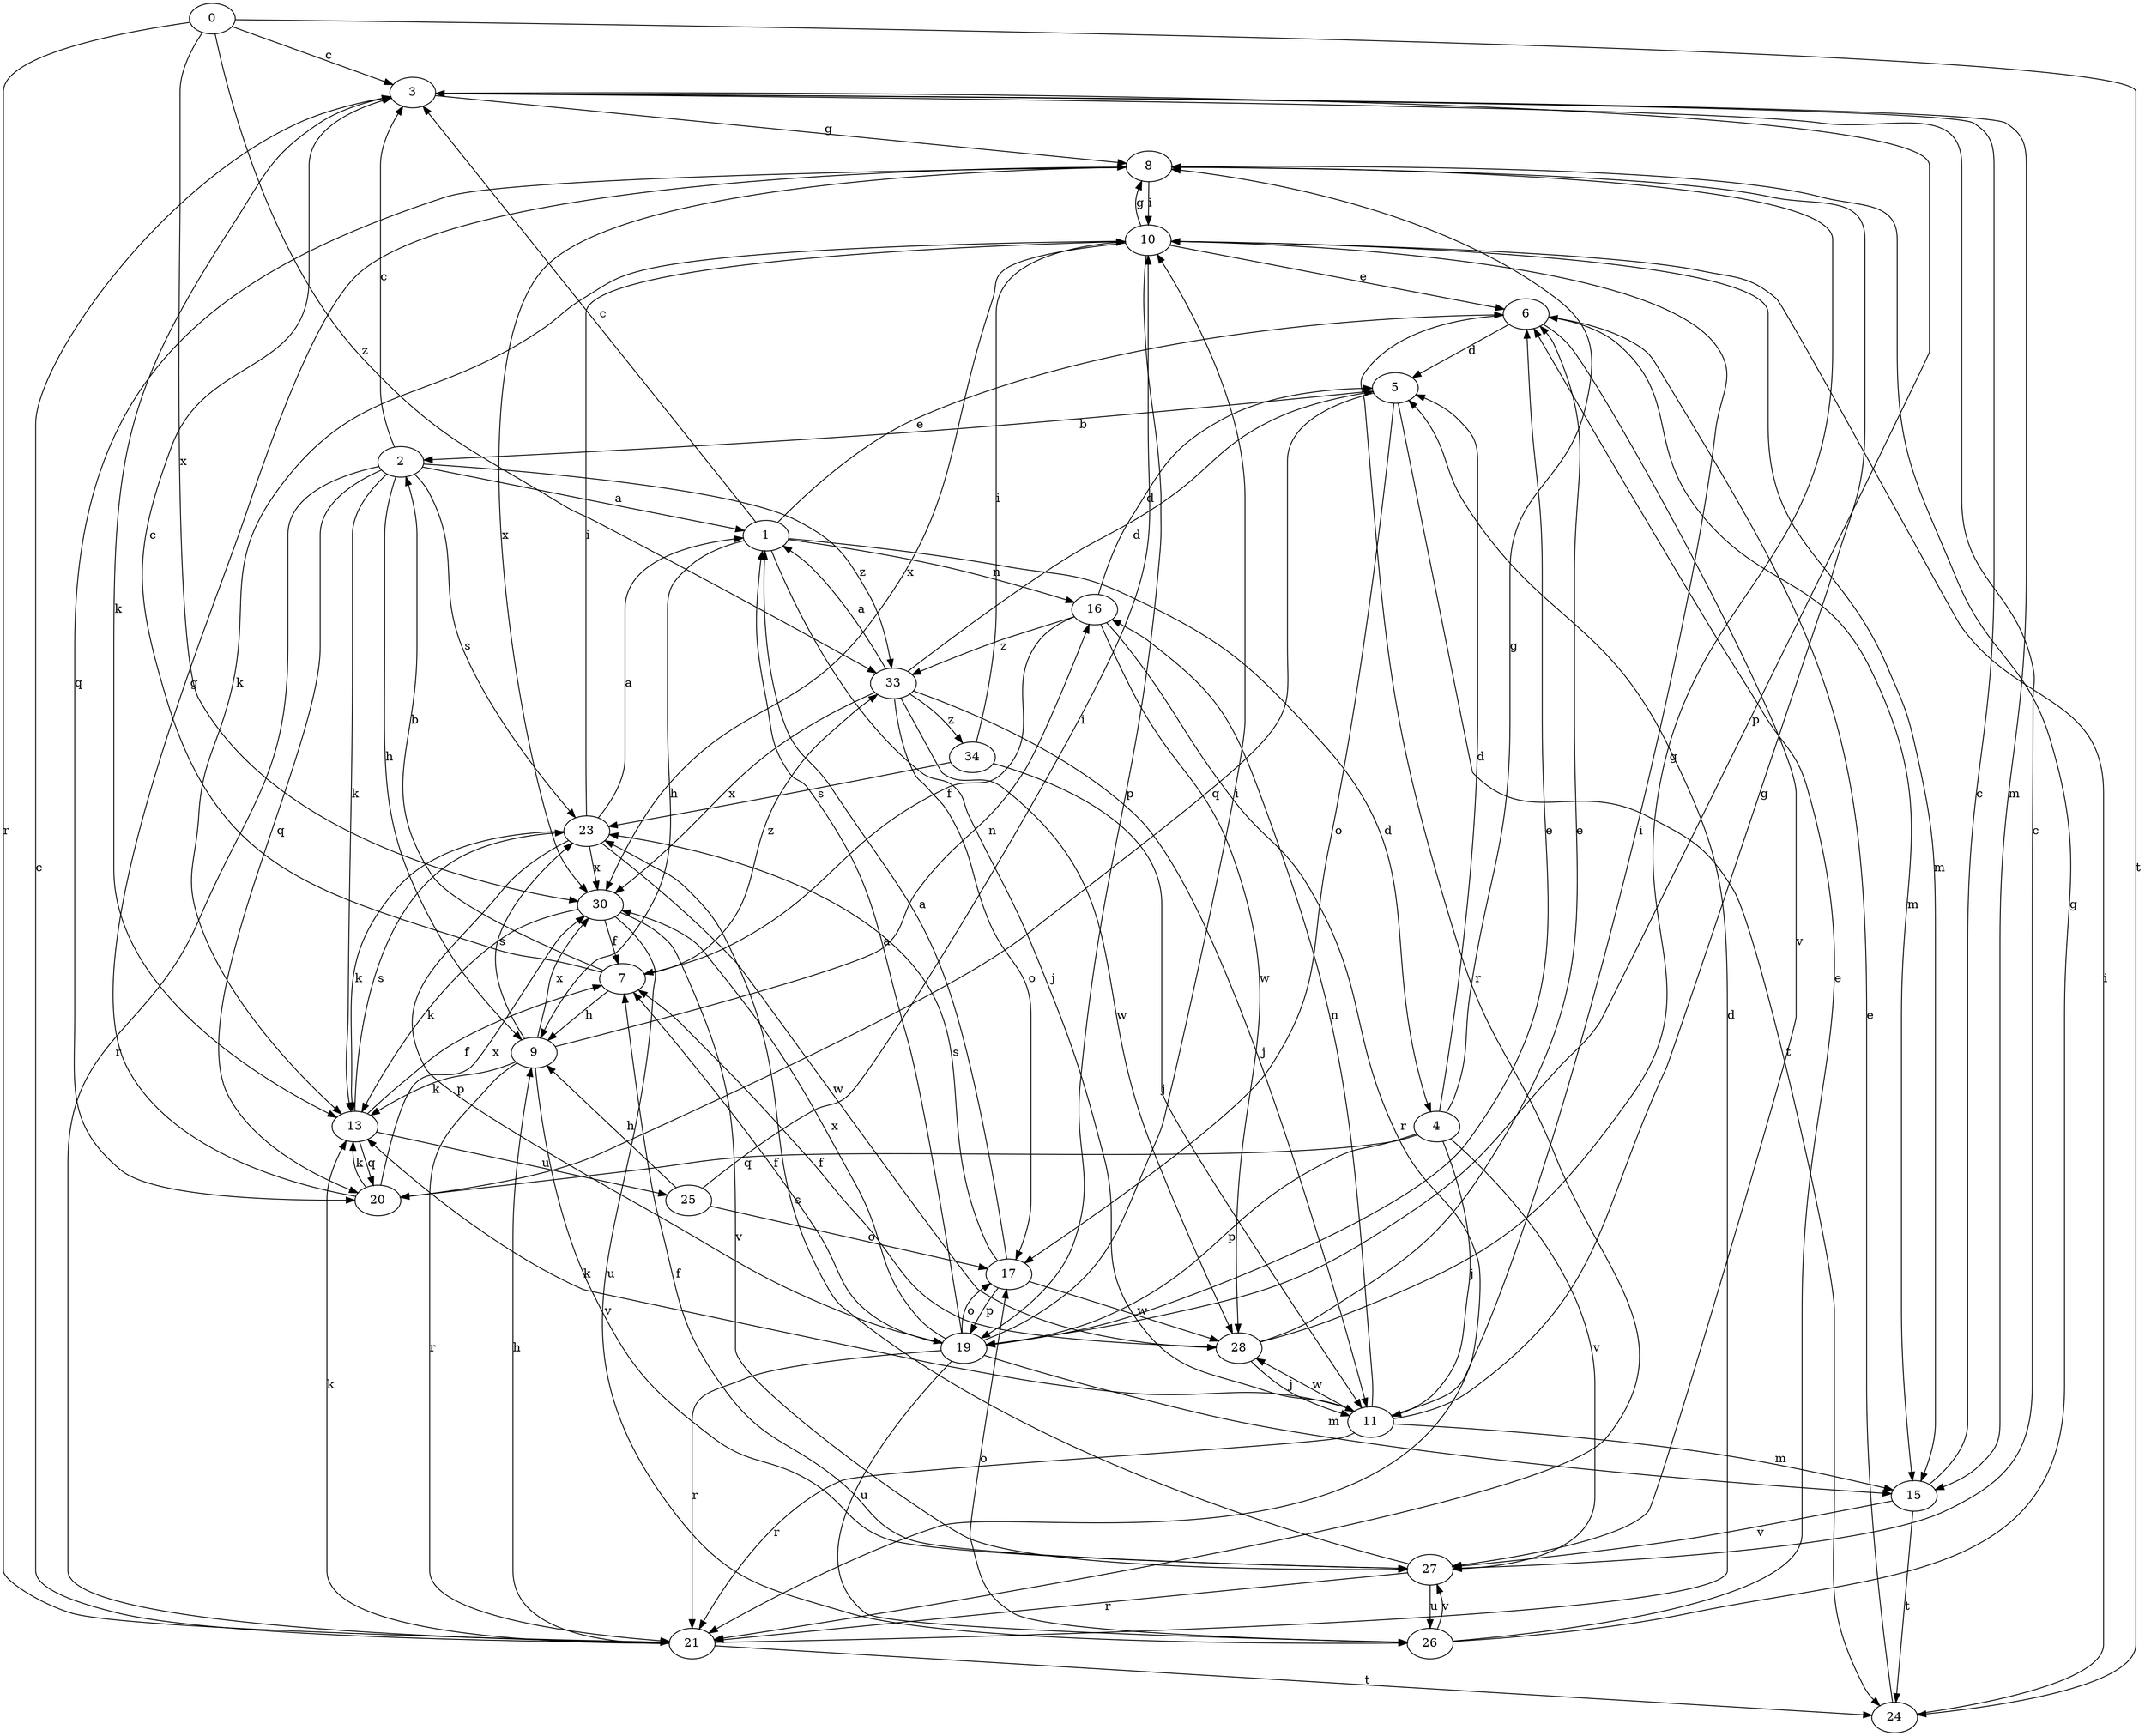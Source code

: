 strict digraph  {
0;
1;
2;
3;
4;
5;
6;
7;
8;
9;
10;
11;
13;
15;
16;
17;
19;
20;
21;
23;
24;
25;
26;
27;
28;
30;
33;
34;
0 -> 3  [label=c];
0 -> 21  [label=r];
0 -> 24  [label=t];
0 -> 30  [label=x];
0 -> 33  [label=z];
1 -> 3  [label=c];
1 -> 4  [label=d];
1 -> 6  [label=e];
1 -> 9  [label=h];
1 -> 11  [label=j];
1 -> 16  [label=n];
2 -> 1  [label=a];
2 -> 3  [label=c];
2 -> 9  [label=h];
2 -> 13  [label=k];
2 -> 20  [label=q];
2 -> 21  [label=r];
2 -> 23  [label=s];
2 -> 33  [label=z];
3 -> 8  [label=g];
3 -> 13  [label=k];
3 -> 15  [label=m];
3 -> 19  [label=p];
4 -> 5  [label=d];
4 -> 8  [label=g];
4 -> 11  [label=j];
4 -> 19  [label=p];
4 -> 20  [label=q];
4 -> 27  [label=v];
5 -> 2  [label=b];
5 -> 17  [label=o];
5 -> 20  [label=q];
5 -> 24  [label=t];
6 -> 5  [label=d];
6 -> 15  [label=m];
6 -> 21  [label=r];
6 -> 27  [label=v];
7 -> 2  [label=b];
7 -> 3  [label=c];
7 -> 9  [label=h];
7 -> 33  [label=z];
8 -> 10  [label=i];
8 -> 20  [label=q];
8 -> 30  [label=x];
9 -> 13  [label=k];
9 -> 16  [label=n];
9 -> 21  [label=r];
9 -> 23  [label=s];
9 -> 27  [label=v];
9 -> 30  [label=x];
10 -> 6  [label=e];
10 -> 8  [label=g];
10 -> 13  [label=k];
10 -> 15  [label=m];
10 -> 19  [label=p];
10 -> 30  [label=x];
11 -> 8  [label=g];
11 -> 10  [label=i];
11 -> 13  [label=k];
11 -> 15  [label=m];
11 -> 16  [label=n];
11 -> 21  [label=r];
11 -> 28  [label=w];
13 -> 7  [label=f];
13 -> 20  [label=q];
13 -> 23  [label=s];
13 -> 25  [label=u];
15 -> 3  [label=c];
15 -> 24  [label=t];
15 -> 27  [label=v];
16 -> 5  [label=d];
16 -> 7  [label=f];
16 -> 21  [label=r];
16 -> 28  [label=w];
16 -> 33  [label=z];
17 -> 1  [label=a];
17 -> 19  [label=p];
17 -> 23  [label=s];
17 -> 28  [label=w];
19 -> 1  [label=a];
19 -> 6  [label=e];
19 -> 7  [label=f];
19 -> 10  [label=i];
19 -> 15  [label=m];
19 -> 17  [label=o];
19 -> 21  [label=r];
19 -> 26  [label=u];
19 -> 30  [label=x];
20 -> 8  [label=g];
20 -> 13  [label=k];
20 -> 30  [label=x];
21 -> 3  [label=c];
21 -> 5  [label=d];
21 -> 9  [label=h];
21 -> 13  [label=k];
21 -> 24  [label=t];
23 -> 1  [label=a];
23 -> 10  [label=i];
23 -> 13  [label=k];
23 -> 19  [label=p];
23 -> 28  [label=w];
23 -> 30  [label=x];
24 -> 6  [label=e];
24 -> 10  [label=i];
25 -> 9  [label=h];
25 -> 10  [label=i];
25 -> 17  [label=o];
26 -> 6  [label=e];
26 -> 8  [label=g];
26 -> 17  [label=o];
26 -> 27  [label=v];
27 -> 3  [label=c];
27 -> 7  [label=f];
27 -> 21  [label=r];
27 -> 23  [label=s];
27 -> 26  [label=u];
28 -> 6  [label=e];
28 -> 7  [label=f];
28 -> 8  [label=g];
28 -> 11  [label=j];
30 -> 7  [label=f];
30 -> 13  [label=k];
30 -> 26  [label=u];
30 -> 27  [label=v];
33 -> 1  [label=a];
33 -> 5  [label=d];
33 -> 11  [label=j];
33 -> 17  [label=o];
33 -> 28  [label=w];
33 -> 30  [label=x];
33 -> 34  [label=z];
34 -> 10  [label=i];
34 -> 11  [label=j];
34 -> 23  [label=s];
}
